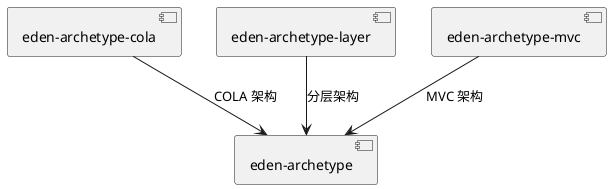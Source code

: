 @startuml

[eden-archetype-cola] --> [eden-archetype]: COLA 架构
[eden-archetype-layer] --> [eden-archetype]: 分层架构
[eden-archetype-mvc] --> [eden-archetype]: MVC 架构

@enduml

